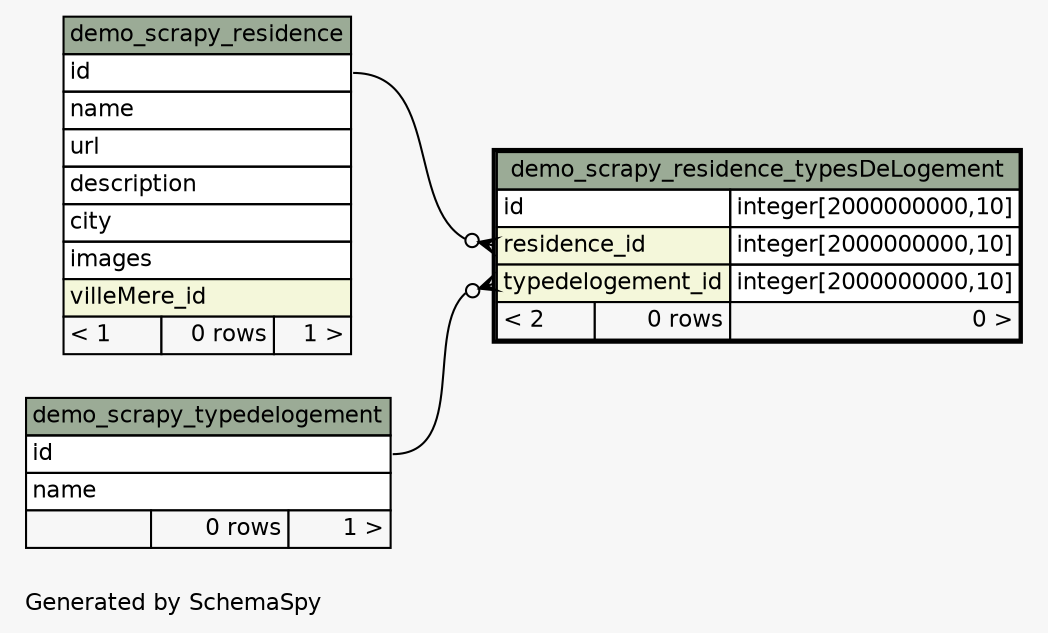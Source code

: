 // dot 2.38.0 on Windows 7 6.1
// SchemaSpy rev 590
digraph "oneDegreeRelationshipsDiagram" {
  graph [
    rankdir="RL"
    bgcolor="#f7f7f7"
    label="\nGenerated by SchemaSpy"
    labeljust="l"
    nodesep="0.18"
    ranksep="0.46"
    fontname="Helvetica"
    fontsize="11"
  ];
  node [
    fontname="Helvetica"
    fontsize="11"
    shape="plaintext"
  ];
  edge [
    arrowsize="0.8"
  ];
  "demo_scrapy_residence_typesDeLogement":"residence_id":w -> "demo_scrapy_residence":"id":e [arrowhead=none dir=back arrowtail=crowodot];
  "demo_scrapy_residence_typesDeLogement":"typedelogement_id":w -> "demo_scrapy_typedelogement":"id":e [arrowhead=none dir=back arrowtail=crowodot];
  "demo_scrapy_residence" [
    label=<
    <TABLE BORDER="0" CELLBORDER="1" CELLSPACING="0" BGCOLOR="#ffffff">
      <TR><TD COLSPAN="3" BGCOLOR="#9bab96" ALIGN="CENTER">demo_scrapy_residence</TD></TR>
      <TR><TD PORT="id" COLSPAN="3" ALIGN="LEFT">id</TD></TR>
      <TR><TD PORT="name" COLSPAN="3" ALIGN="LEFT">name</TD></TR>
      <TR><TD PORT="url" COLSPAN="3" ALIGN="LEFT">url</TD></TR>
      <TR><TD PORT="description" COLSPAN="3" ALIGN="LEFT">description</TD></TR>
      <TR><TD PORT="city" COLSPAN="3" ALIGN="LEFT">city</TD></TR>
      <TR><TD PORT="images" COLSPAN="3" ALIGN="LEFT">images</TD></TR>
      <TR><TD PORT="villeMere_id" COLSPAN="3" BGCOLOR="#f4f7da" ALIGN="LEFT">villeMere_id</TD></TR>
      <TR><TD ALIGN="LEFT" BGCOLOR="#f7f7f7">&lt; 1</TD><TD ALIGN="RIGHT" BGCOLOR="#f7f7f7">0 rows</TD><TD ALIGN="RIGHT" BGCOLOR="#f7f7f7">1 &gt;</TD></TR>
    </TABLE>>
    URL="demo_scrapy_residence.html"
    tooltip="demo_scrapy_residence"
  ];
  "demo_scrapy_residence_typesDeLogement" [
    label=<
    <TABLE BORDER="2" CELLBORDER="1" CELLSPACING="0" BGCOLOR="#ffffff">
      <TR><TD COLSPAN="3" BGCOLOR="#9bab96" ALIGN="CENTER">demo_scrapy_residence_typesDeLogement</TD></TR>
      <TR><TD PORT="id" COLSPAN="2" ALIGN="LEFT">id</TD><TD PORT="id.type" ALIGN="LEFT">integer[2000000000,10]</TD></TR>
      <TR><TD PORT="residence_id" COLSPAN="2" BGCOLOR="#f4f7da" ALIGN="LEFT">residence_id</TD><TD PORT="residence_id.type" ALIGN="LEFT">integer[2000000000,10]</TD></TR>
      <TR><TD PORT="typedelogement_id" COLSPAN="2" BGCOLOR="#f4f7da" ALIGN="LEFT">typedelogement_id</TD><TD PORT="typedelogement_id.type" ALIGN="LEFT">integer[2000000000,10]</TD></TR>
      <TR><TD ALIGN="LEFT" BGCOLOR="#f7f7f7">&lt; 2</TD><TD ALIGN="RIGHT" BGCOLOR="#f7f7f7">0 rows</TD><TD ALIGN="RIGHT" BGCOLOR="#f7f7f7">0 &gt;</TD></TR>
    </TABLE>>
    URL="demo_scrapy_residence_typesDeLogement.html"
    tooltip="demo_scrapy_residence_typesDeLogement"
  ];
  "demo_scrapy_typedelogement" [
    label=<
    <TABLE BORDER="0" CELLBORDER="1" CELLSPACING="0" BGCOLOR="#ffffff">
      <TR><TD COLSPAN="3" BGCOLOR="#9bab96" ALIGN="CENTER">demo_scrapy_typedelogement</TD></TR>
      <TR><TD PORT="id" COLSPAN="3" ALIGN="LEFT">id</TD></TR>
      <TR><TD PORT="name" COLSPAN="3" ALIGN="LEFT">name</TD></TR>
      <TR><TD ALIGN="LEFT" BGCOLOR="#f7f7f7">  </TD><TD ALIGN="RIGHT" BGCOLOR="#f7f7f7">0 rows</TD><TD ALIGN="RIGHT" BGCOLOR="#f7f7f7">1 &gt;</TD></TR>
    </TABLE>>
    URL="demo_scrapy_typedelogement.html"
    tooltip="demo_scrapy_typedelogement"
  ];
}
